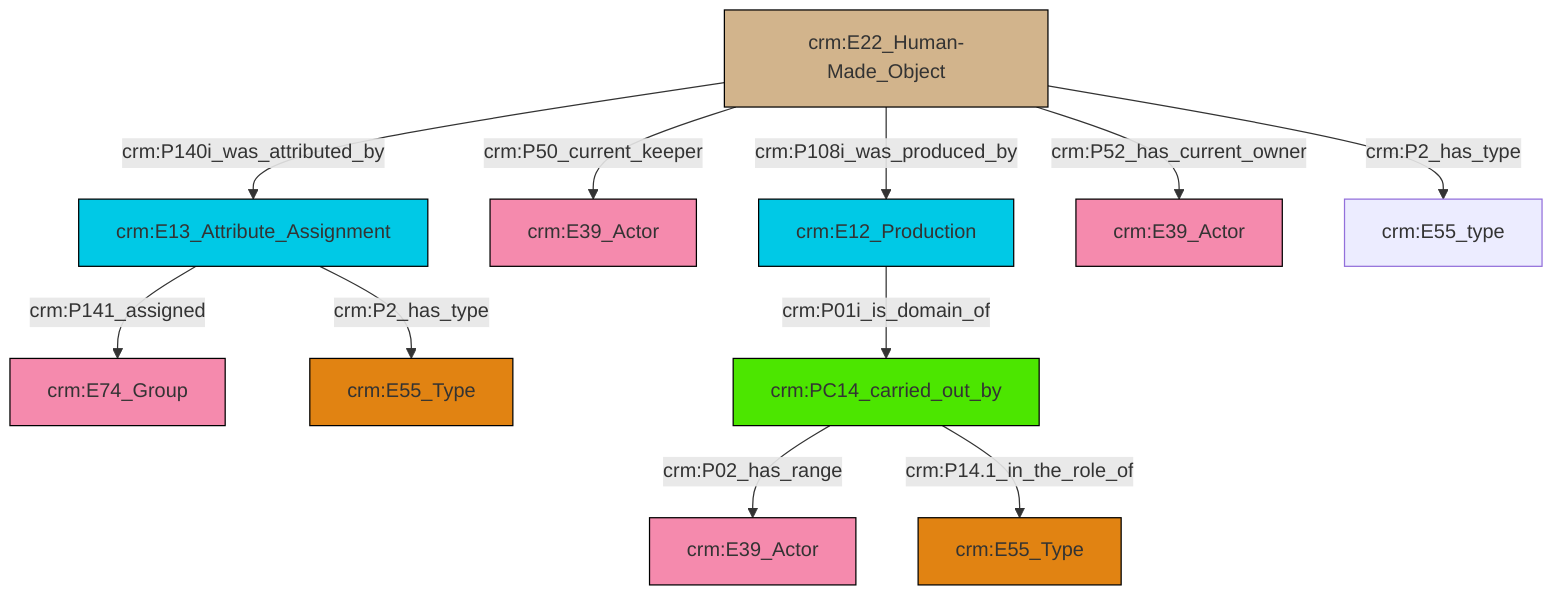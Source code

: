 graph TD
classDef Literal fill:#f2f2f2,stroke:#000000;
classDef CRM_Entity fill:#FFFFFF,stroke:#000000;
classDef Temporal_Entity fill:#00C9E6, stroke:#000000;
classDef Type fill:#E18312, stroke:#000000;
classDef Time-Span fill:#2C9C91, stroke:#000000;
classDef Appellation fill:#FFEB7F, stroke:#000000;
classDef Place fill:#008836, stroke:#000000;
classDef Persistent_Item fill:#B266B2, stroke:#000000;
classDef Conceptual_Object fill:#FFD700, stroke:#000000;
classDef Physical_Thing fill:#D2B48C, stroke:#000000;
classDef Actor fill:#f58aad, stroke:#000000;
classDef PC_Classes fill:#4ce600, stroke:#000000;
classDef Multi fill:#cccccc,stroke:#000000;

0["crm:E22_Human-Made_Object"]:::Physical_Thing -->|crm:P140i_was_attributed_by| 1["crm:E13_Attribute_Assignment"]:::Temporal_Entity
1["crm:E13_Attribute_Assignment"]:::Temporal_Entity -->|crm:P141_assigned| 2["crm:E74_Group"]:::Actor
0["crm:E22_Human-Made_Object"]:::Physical_Thing -->|crm:P50_current_keeper| 5["crm:E39_Actor"]:::Actor
0["crm:E22_Human-Made_Object"]:::Physical_Thing -->|crm:P108i_was_produced_by| 11["crm:E12_Production"]:::Temporal_Entity
11["crm:E12_Production"]:::Temporal_Entity -->|crm:P01i_is_domain_of| 3["crm:PC14_carried_out_by"]:::PC_Classes
0["crm:E22_Human-Made_Object"]:::Physical_Thing -->|crm:P52_has_current_owner| 15["crm:E39_Actor"]:::Actor
1["crm:E13_Attribute_Assignment"]:::Temporal_Entity -->|crm:P2_has_type| 9["crm:E55_Type"]:::Type
0["crm:E22_Human-Made_Object"]:::Physical_Thing -->|crm:P2_has_type| 19["crm:E55_type"]:::Default
3["crm:PC14_carried_out_by"]:::PC_Classes -->|crm:P02_has_range| 7["crm:E39_Actor"]:::Actor
3["crm:PC14_carried_out_by"]:::PC_Classes -->|crm:P14.1_in_the_role_of| 12["crm:E55_Type"]:::Type
